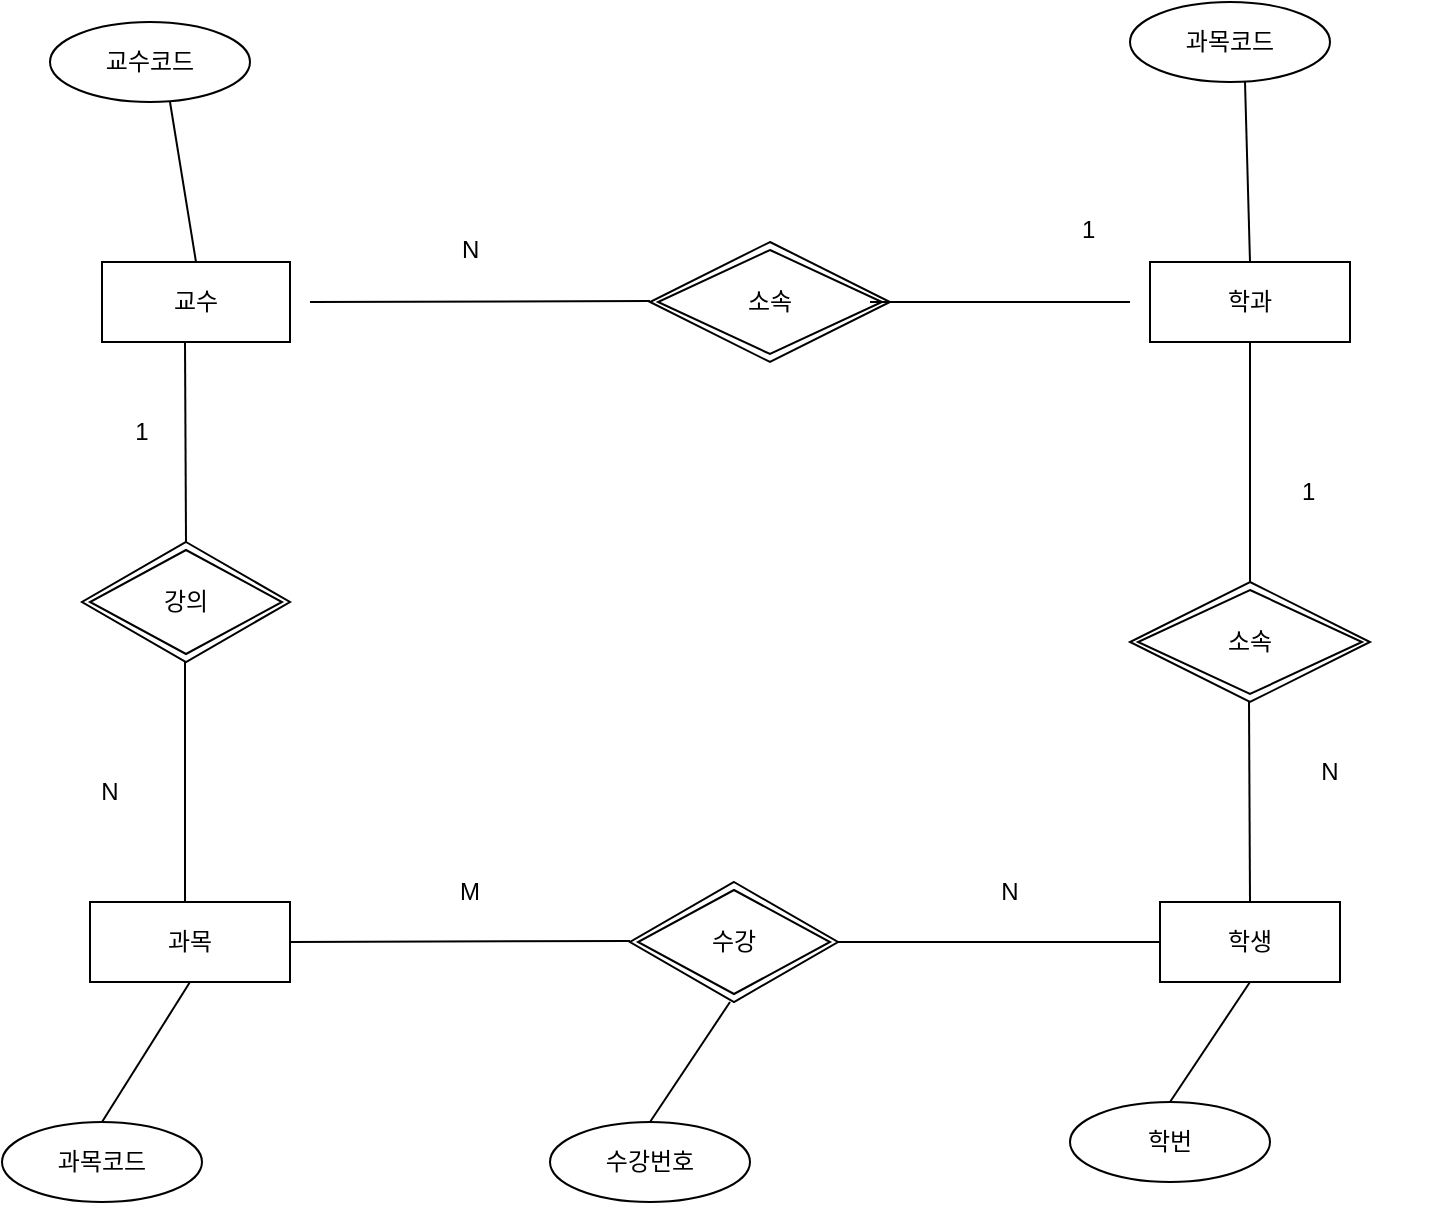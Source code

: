 <mxfile version="24.7.0" type="github">
  <diagram name="페이지-1" id="NbhRTZ1SifwsKSnflMA-">
    <mxGraphModel dx="984" dy="1829" grid="1" gridSize="10" guides="1" tooltips="1" connect="1" arrows="1" fold="1" page="1" pageScale="1" pageWidth="827" pageHeight="1169" math="0" shadow="0">
      <root>
        <mxCell id="0" />
        <mxCell id="1" parent="0" />
        <mxCell id="13U1sQ4McdwzNEOscN47-1" value="학생" style="whiteSpace=wrap;html=1;align=center;" vertex="1" parent="1">
          <mxGeometry x="655" y="400" width="90" height="40" as="geometry" />
        </mxCell>
        <mxCell id="13U1sQ4McdwzNEOscN47-2" value="과목" style="whiteSpace=wrap;html=1;align=center;" vertex="1" parent="1">
          <mxGeometry x="120" y="400" width="100" height="40" as="geometry" />
        </mxCell>
        <mxCell id="13U1sQ4McdwzNEOscN47-3" value="교수" style="whiteSpace=wrap;html=1;align=center;" vertex="1" parent="1">
          <mxGeometry x="126" y="80" width="94" height="40" as="geometry" />
        </mxCell>
        <mxCell id="13U1sQ4McdwzNEOscN47-9" value="학과" style="whiteSpace=wrap;html=1;align=center;" vertex="1" parent="1">
          <mxGeometry x="650" y="80" width="100" height="40" as="geometry" />
        </mxCell>
        <mxCell id="13U1sQ4McdwzNEOscN47-12" value="수강" style="shape=rhombus;double=1;perimeter=rhombusPerimeter;whiteSpace=wrap;html=1;align=center;" vertex="1" parent="1">
          <mxGeometry x="390" y="390" width="104" height="60" as="geometry" />
        </mxCell>
        <mxCell id="13U1sQ4McdwzNEOscN47-17" value="소속" style="shape=rhombus;double=1;perimeter=rhombusPerimeter;whiteSpace=wrap;html=1;align=center;" vertex="1" parent="1">
          <mxGeometry x="640" y="240" width="120" height="60" as="geometry" />
        </mxCell>
        <mxCell id="13U1sQ4McdwzNEOscN47-22" value="소속" style="shape=rhombus;double=1;perimeter=rhombusPerimeter;whiteSpace=wrap;html=1;align=center;" vertex="1" parent="1">
          <mxGeometry x="400" y="70" width="120" height="60" as="geometry" />
        </mxCell>
        <mxCell id="13U1sQ4McdwzNEOscN47-31" value="N" style="text;strokeColor=none;fillColor=none;spacingLeft=4;spacingRight=4;overflow=hidden;rotatable=0;points=[[0,0.5],[1,0.5]];portConstraint=eastwest;fontSize=12;whiteSpace=wrap;html=1;" vertex="1" parent="1">
          <mxGeometry x="300" y="60" width="40" height="30" as="geometry" />
        </mxCell>
        <mxCell id="13U1sQ4McdwzNEOscN47-38" value="학번" style="ellipse;whiteSpace=wrap;html=1;align=center;" vertex="1" parent="1">
          <mxGeometry x="610" y="500" width="100" height="40" as="geometry" />
        </mxCell>
        <mxCell id="13U1sQ4McdwzNEOscN47-45" value="" style="endArrow=none;html=1;rounded=0;exitX=1;exitY=0.5;exitDx=0;exitDy=0;entryX=0;entryY=0.5;entryDx=0;entryDy=0;" edge="1" parent="1" source="13U1sQ4McdwzNEOscN47-12" target="13U1sQ4McdwzNEOscN47-1">
          <mxGeometry relative="1" as="geometry">
            <mxPoint x="384" y="349.5" as="sourcePoint" />
            <mxPoint x="570" y="350" as="targetPoint" />
          </mxGeometry>
        </mxCell>
        <mxCell id="13U1sQ4McdwzNEOscN47-47" value="" style="endArrow=none;html=1;rounded=0;exitX=0.5;exitY=0;exitDx=0;exitDy=0;entryX=0.5;entryY=1;entryDx=0;entryDy=0;" edge="1" parent="1" source="13U1sQ4McdwzNEOscN47-38" target="13U1sQ4McdwzNEOscN47-1">
          <mxGeometry relative="1" as="geometry">
            <mxPoint x="476" y="380" as="sourcePoint" />
            <mxPoint x="580" y="360" as="targetPoint" />
          </mxGeometry>
        </mxCell>
        <mxCell id="13U1sQ4McdwzNEOscN47-54" value="" style="endArrow=none;html=1;rounded=0;entryX=0.5;entryY=1;entryDx=0;entryDy=0;exitX=0.5;exitY=0;exitDx=0;exitDy=0;" edge="1" parent="1" source="13U1sQ4McdwzNEOscN47-9">
          <mxGeometry relative="1" as="geometry">
            <mxPoint x="700" y="60" as="sourcePoint" />
            <mxPoint x="697.5" y="-10" as="targetPoint" />
          </mxGeometry>
        </mxCell>
        <mxCell id="13U1sQ4McdwzNEOscN47-56" value="&lt;div&gt;교수코드&lt;/div&gt;" style="ellipse;whiteSpace=wrap;html=1;align=center;" vertex="1" parent="1">
          <mxGeometry x="100" y="-40" width="100" height="40" as="geometry" />
        </mxCell>
        <mxCell id="13U1sQ4McdwzNEOscN47-58" value="" style="endArrow=none;html=1;rounded=0;exitX=0.5;exitY=0;exitDx=0;exitDy=0;entryX=0.5;entryY=1;entryDx=0;entryDy=0;" edge="1" parent="1" source="13U1sQ4McdwzNEOscN47-3">
          <mxGeometry relative="1" as="geometry">
            <mxPoint x="165" y="60" as="sourcePoint" />
            <mxPoint x="160" as="targetPoint" />
          </mxGeometry>
        </mxCell>
        <mxCell id="13U1sQ4McdwzNEOscN47-60" value="" style="endArrow=none;html=1;rounded=0;exitX=0.5;exitY=0;exitDx=0;exitDy=0;entryX=0.5;entryY=1;entryDx=0;entryDy=0;" edge="1" parent="1" source="13U1sQ4McdwzNEOscN47-49" target="13U1sQ4McdwzNEOscN47-2">
          <mxGeometry relative="1" as="geometry">
            <mxPoint x="222.5" y="500" as="sourcePoint" />
            <mxPoint x="217.5" y="440" as="targetPoint" />
          </mxGeometry>
        </mxCell>
        <mxCell id="13U1sQ4McdwzNEOscN47-62" value="&lt;div&gt;과목코드&lt;/div&gt;" style="ellipse;whiteSpace=wrap;html=1;align=center;" vertex="1" parent="1">
          <mxGeometry x="640" y="-50" width="100" height="40" as="geometry" />
        </mxCell>
        <mxCell id="13U1sQ4McdwzNEOscN47-64" value="1" style="text;strokeColor=none;fillColor=none;spacingLeft=4;spacingRight=4;overflow=hidden;rotatable=0;points=[[0,0.5],[1,0.5]];portConstraint=eastwest;fontSize=12;whiteSpace=wrap;html=1;" vertex="1" parent="1">
          <mxGeometry x="610" y="50" width="40" height="30" as="geometry" />
        </mxCell>
        <mxCell id="13U1sQ4McdwzNEOscN47-67" value="" style="endArrow=none;html=1;rounded=0;entryX=0.5;entryY=1;entryDx=0;entryDy=0;exitX=0.5;exitY=0;exitDx=0;exitDy=0;" edge="1" parent="1" source="13U1sQ4McdwzNEOscN47-17" target="13U1sQ4McdwzNEOscN47-9">
          <mxGeometry width="50" height="50" relative="1" as="geometry">
            <mxPoint x="690" y="210" as="sourcePoint" />
            <mxPoint x="740" y="160" as="targetPoint" />
          </mxGeometry>
        </mxCell>
        <mxCell id="13U1sQ4McdwzNEOscN47-49" value="&lt;div&gt;과목코드&lt;/div&gt;" style="ellipse;whiteSpace=wrap;html=1;align=center;" vertex="1" parent="1">
          <mxGeometry x="76" y="510" width="100" height="40" as="geometry" />
        </mxCell>
        <mxCell id="13U1sQ4McdwzNEOscN47-74" value="" style="endArrow=none;html=1;rounded=0;entryX=0;entryY=0.5;entryDx=0;entryDy=0;exitX=1;exitY=0.5;exitDx=0;exitDy=0;" edge="1" parent="1" source="13U1sQ4McdwzNEOscN47-2">
          <mxGeometry relative="1" as="geometry">
            <mxPoint x="280" y="420" as="sourcePoint" />
            <mxPoint x="390" y="419.5" as="targetPoint" />
          </mxGeometry>
        </mxCell>
        <mxCell id="13U1sQ4McdwzNEOscN47-78" value="강의" style="shape=rhombus;double=1;perimeter=rhombusPerimeter;whiteSpace=wrap;html=1;align=center;" vertex="1" parent="1">
          <mxGeometry x="116" y="220" width="104" height="60" as="geometry" />
        </mxCell>
        <mxCell id="13U1sQ4McdwzNEOscN47-80" value="" style="endArrow=none;html=1;rounded=0;entryX=0.5;entryY=1;entryDx=0;entryDy=0;" edge="1" parent="1">
          <mxGeometry width="50" height="50" relative="1" as="geometry">
            <mxPoint x="168" y="220" as="sourcePoint" />
            <mxPoint x="167.5" y="120" as="targetPoint" />
          </mxGeometry>
        </mxCell>
        <mxCell id="13U1sQ4McdwzNEOscN47-81" value="" style="endArrow=none;html=1;rounded=0;entryX=0.5;entryY=1;entryDx=0;entryDy=0;exitX=0.5;exitY=0;exitDx=0;exitDy=0;" edge="1" parent="1">
          <mxGeometry width="50" height="50" relative="1" as="geometry">
            <mxPoint x="167.5" y="400" as="sourcePoint" />
            <mxPoint x="167.5" y="280" as="targetPoint" />
          </mxGeometry>
        </mxCell>
        <mxCell id="13U1sQ4McdwzNEOscN47-83" value="1" style="text;html=1;align=center;verticalAlign=middle;whiteSpace=wrap;rounded=0;" vertex="1" parent="1">
          <mxGeometry x="116" y="150" width="60" height="30" as="geometry" />
        </mxCell>
        <mxCell id="13U1sQ4McdwzNEOscN47-84" value="N" style="text;html=1;align=center;verticalAlign=middle;whiteSpace=wrap;rounded=0;" vertex="1" parent="1">
          <mxGeometry x="100" y="330" width="60" height="30" as="geometry" />
        </mxCell>
        <mxCell id="13U1sQ4McdwzNEOscN47-85" value="" style="endArrow=none;html=1;rounded=0;entryX=0;entryY=0.5;entryDx=0;entryDy=0;exitX=1;exitY=0.5;exitDx=0;exitDy=0;" edge="1" parent="1">
          <mxGeometry relative="1" as="geometry">
            <mxPoint x="230" y="100" as="sourcePoint" />
            <mxPoint x="400" y="99.5" as="targetPoint" />
          </mxGeometry>
        </mxCell>
        <mxCell id="13U1sQ4McdwzNEOscN47-86" value="" style="endArrow=none;html=1;rounded=0;exitX=1;exitY=0.5;exitDx=0;exitDy=0;" edge="1" parent="1">
          <mxGeometry relative="1" as="geometry">
            <mxPoint x="510" y="100" as="sourcePoint" />
            <mxPoint x="640" y="100" as="targetPoint" />
          </mxGeometry>
        </mxCell>
        <mxCell id="13U1sQ4McdwzNEOscN47-87" value="" style="endArrow=none;html=1;rounded=0;entryX=0.5;entryY=1;entryDx=0;entryDy=0;" edge="1" parent="1">
          <mxGeometry width="50" height="50" relative="1" as="geometry">
            <mxPoint x="700" y="400" as="sourcePoint" />
            <mxPoint x="699.5" y="300" as="targetPoint" />
          </mxGeometry>
        </mxCell>
        <mxCell id="13U1sQ4McdwzNEOscN47-88" value="N" style="text;html=1;align=center;verticalAlign=middle;whiteSpace=wrap;rounded=0;" vertex="1" parent="1">
          <mxGeometry x="710" y="320" width="60" height="30" as="geometry" />
        </mxCell>
        <mxCell id="13U1sQ4McdwzNEOscN47-89" value="1" style="text;strokeColor=none;fillColor=none;align=left;verticalAlign=middle;spacingLeft=4;spacingRight=4;overflow=hidden;points=[[0,0.5],[1,0.5]];portConstraint=eastwest;rotatable=0;whiteSpace=wrap;html=1;" vertex="1" parent="1">
          <mxGeometry x="720" y="180" width="80" height="30" as="geometry" />
        </mxCell>
        <mxCell id="13U1sQ4McdwzNEOscN47-90" value="N" style="text;html=1;align=center;verticalAlign=middle;whiteSpace=wrap;rounded=0;" vertex="1" parent="1">
          <mxGeometry x="550" y="380" width="60" height="30" as="geometry" />
        </mxCell>
        <mxCell id="13U1sQ4McdwzNEOscN47-91" value="M" style="text;html=1;align=center;verticalAlign=middle;whiteSpace=wrap;rounded=0;" vertex="1" parent="1">
          <mxGeometry x="280" y="380" width="60" height="30" as="geometry" />
        </mxCell>
        <mxCell id="13U1sQ4McdwzNEOscN47-93" value="수강번호" style="ellipse;whiteSpace=wrap;html=1;align=center;" vertex="1" parent="1">
          <mxGeometry x="350" y="510" width="100" height="40" as="geometry" />
        </mxCell>
        <mxCell id="13U1sQ4McdwzNEOscN47-95" value="" style="endArrow=none;html=1;rounded=0;exitX=0.5;exitY=0;exitDx=0;exitDy=0;entryX=0.5;entryY=1;entryDx=0;entryDy=0;" edge="1" parent="1">
          <mxGeometry relative="1" as="geometry">
            <mxPoint x="400" y="510" as="sourcePoint" />
            <mxPoint x="440" y="450" as="targetPoint" />
          </mxGeometry>
        </mxCell>
      </root>
    </mxGraphModel>
  </diagram>
</mxfile>
